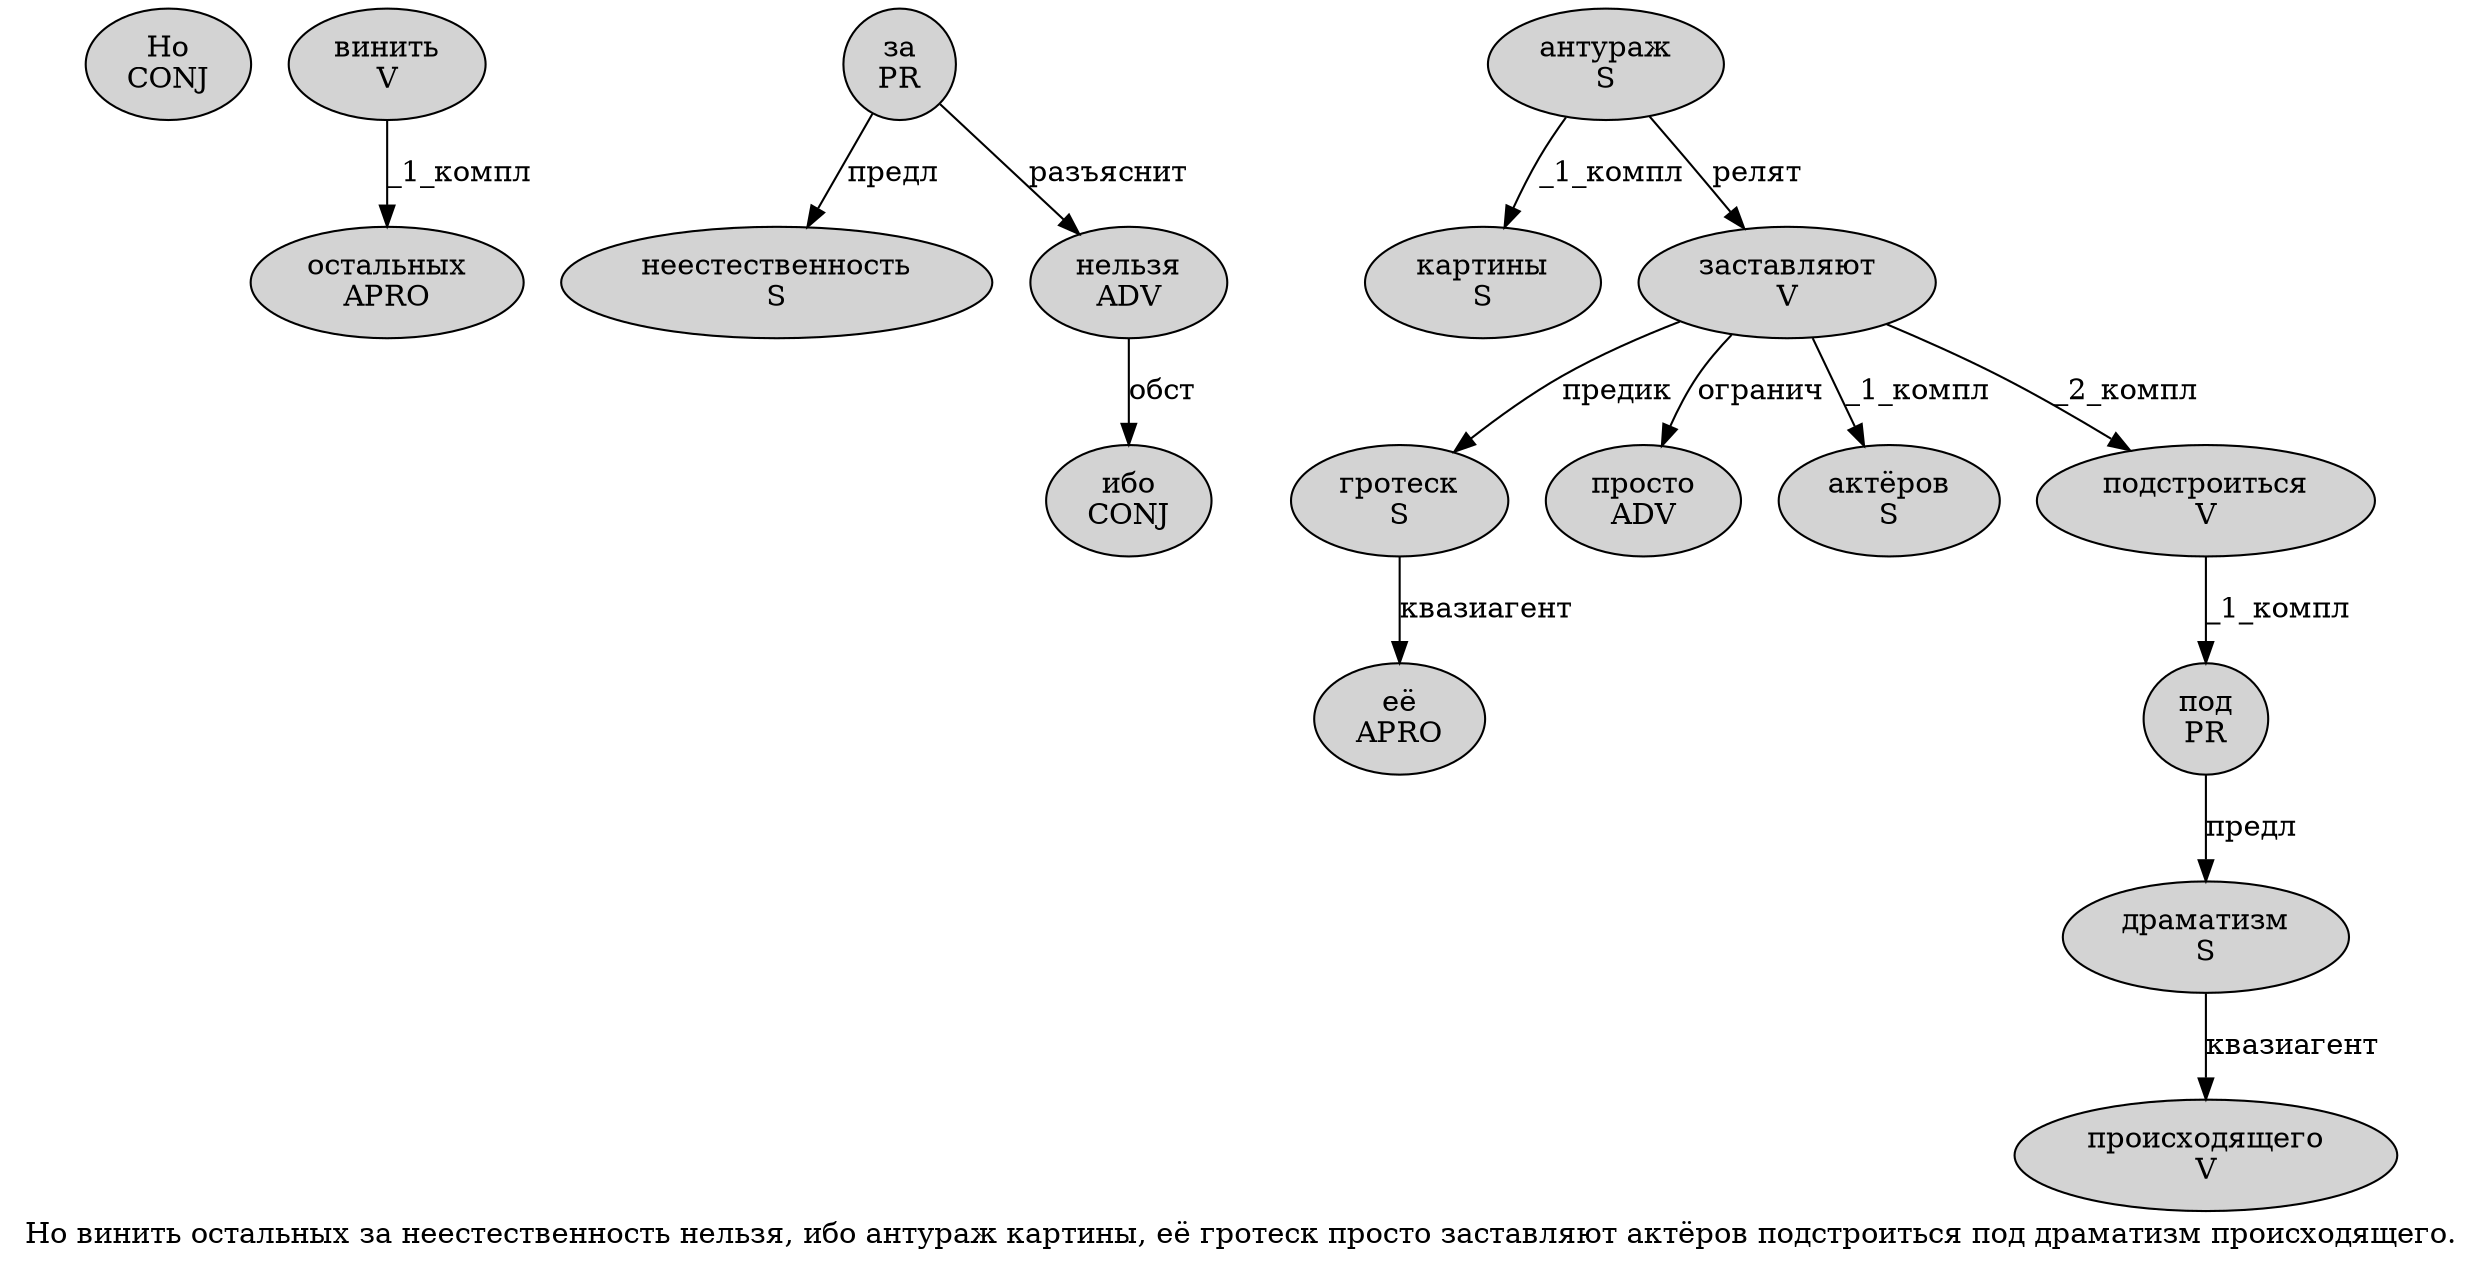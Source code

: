 digraph SENTENCE_1586 {
	graph [label="Но винить остальных за неестественность нельзя, ибо антураж картины, её гротеск просто заставляют актёров подстроиться под драматизм происходящего."]
	node [style=filled]
		0 [label="Но
CONJ" color="" fillcolor=lightgray penwidth=1 shape=ellipse]
		1 [label="винить
V" color="" fillcolor=lightgray penwidth=1 shape=ellipse]
		2 [label="остальных
APRO" color="" fillcolor=lightgray penwidth=1 shape=ellipse]
		3 [label="за
PR" color="" fillcolor=lightgray penwidth=1 shape=ellipse]
		4 [label="неестественность
S" color="" fillcolor=lightgray penwidth=1 shape=ellipse]
		5 [label="нельзя
ADV" color="" fillcolor=lightgray penwidth=1 shape=ellipse]
		7 [label="ибо
CONJ" color="" fillcolor=lightgray penwidth=1 shape=ellipse]
		8 [label="антураж
S" color="" fillcolor=lightgray penwidth=1 shape=ellipse]
		9 [label="картины
S" color="" fillcolor=lightgray penwidth=1 shape=ellipse]
		11 [label="её
APRO" color="" fillcolor=lightgray penwidth=1 shape=ellipse]
		12 [label="гротеск
S" color="" fillcolor=lightgray penwidth=1 shape=ellipse]
		13 [label="просто
ADV" color="" fillcolor=lightgray penwidth=1 shape=ellipse]
		14 [label="заставляют
V" color="" fillcolor=lightgray penwidth=1 shape=ellipse]
		15 [label="актёров
S" color="" fillcolor=lightgray penwidth=1 shape=ellipse]
		16 [label="подстроиться
V" color="" fillcolor=lightgray penwidth=1 shape=ellipse]
		17 [label="под
PR" color="" fillcolor=lightgray penwidth=1 shape=ellipse]
		18 [label="драматизм
S" color="" fillcolor=lightgray penwidth=1 shape=ellipse]
		19 [label="происходящего
V" color="" fillcolor=lightgray penwidth=1 shape=ellipse]
			14 -> 12 [label="предик"]
			14 -> 13 [label="огранич"]
			14 -> 15 [label="_1_компл"]
			14 -> 16 [label="_2_компл"]
			5 -> 7 [label="обст"]
			12 -> 11 [label="квазиагент"]
			18 -> 19 [label="квазиагент"]
			16 -> 17 [label="_1_компл"]
			3 -> 4 [label="предл"]
			3 -> 5 [label="разъяснит"]
			8 -> 9 [label="_1_компл"]
			8 -> 14 [label="релят"]
			1 -> 2 [label="_1_компл"]
			17 -> 18 [label="предл"]
}